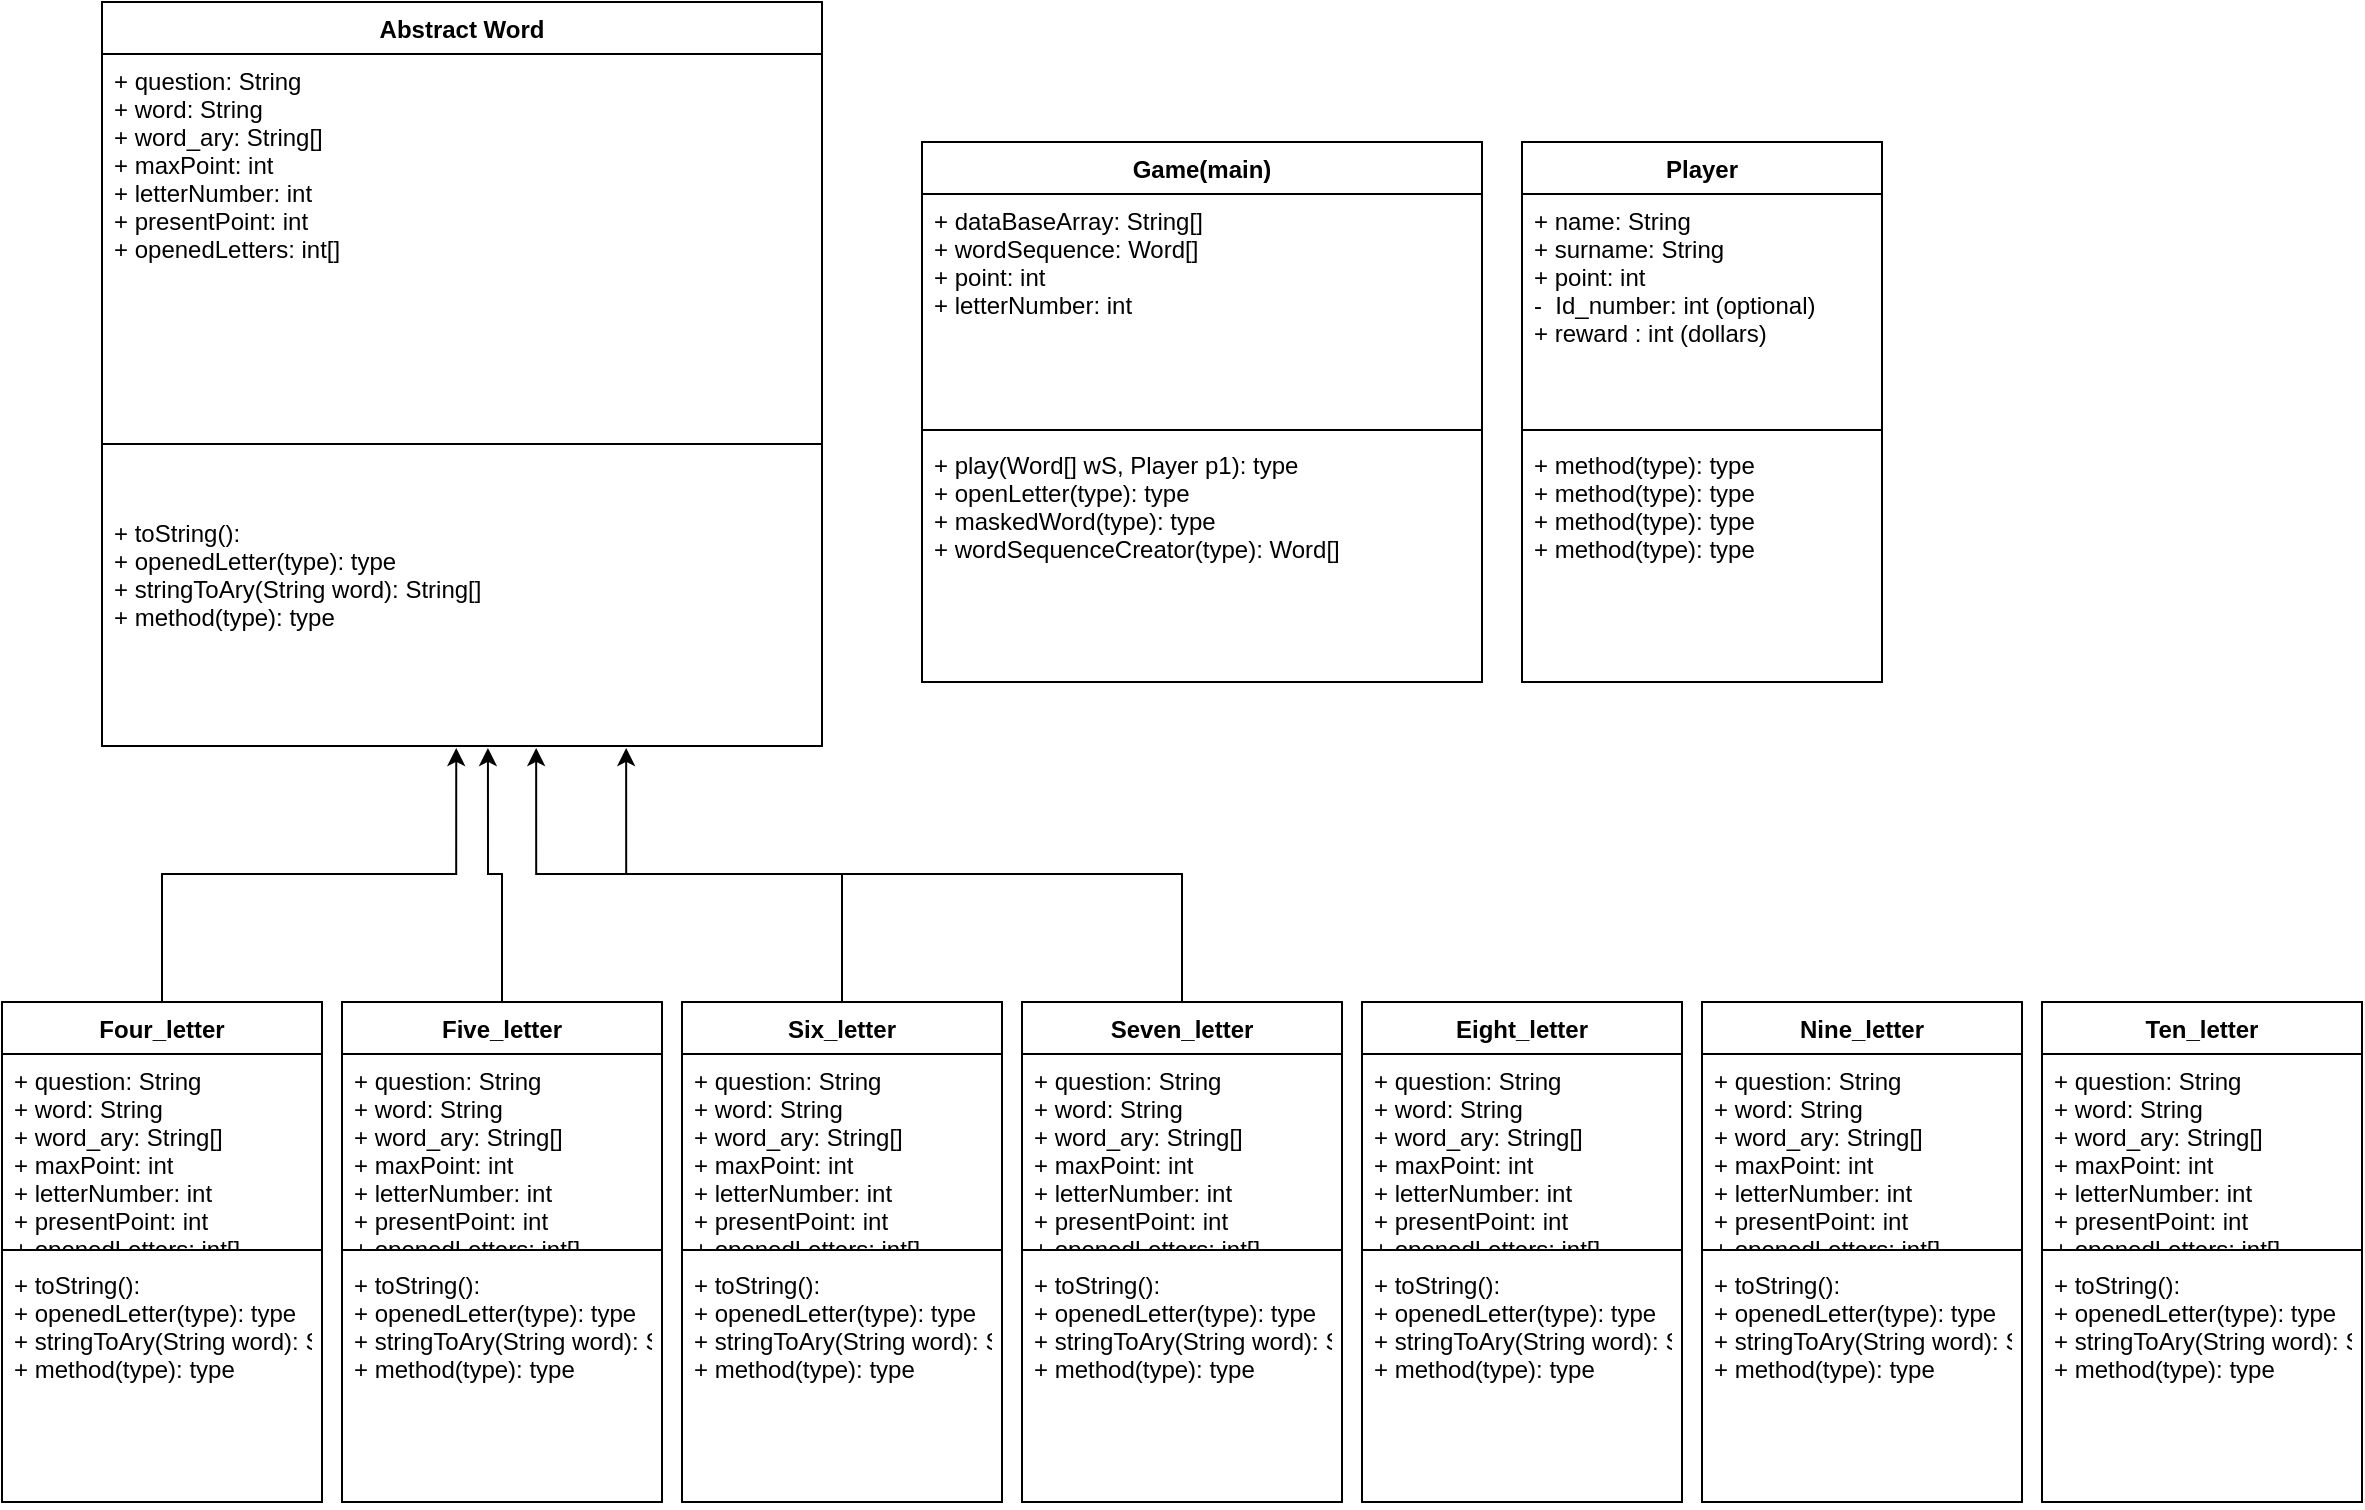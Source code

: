 <mxfile version="20.6.2" type="github">
  <diagram id="G4Ipju4bLF8DtLiGqTVV" name="Sayfa -1">
    <mxGraphModel dx="806" dy="2191" grid="1" gridSize="10" guides="1" tooltips="1" connect="1" arrows="1" fold="1" page="1" pageScale="1" pageWidth="827" pageHeight="1169" math="0" shadow="0">
      <root>
        <mxCell id="0" />
        <mxCell id="1" parent="0" />
        <mxCell id="iX-OTO_NNu1wzyV2xDbR-11" value="Abstract Word" style="swimlane;fontStyle=1;align=center;verticalAlign=top;childLayout=stackLayout;horizontal=1;startSize=26;horizontalStack=0;resizeParent=1;resizeParentMax=0;resizeLast=0;collapsible=1;marginBottom=0;" vertex="1" parent="1">
          <mxGeometry x="80" y="-30" width="360" height="372" as="geometry">
            <mxRectangle x="100" y="40" width="100" height="30" as="alternateBounds" />
          </mxGeometry>
        </mxCell>
        <mxCell id="iX-OTO_NNu1wzyV2xDbR-12" value="+ question: String&#xa;+ word: String&#xa;+ word_ary: String[]&#xa;+ maxPoint: int&#xa;+ letterNumber: int&#xa;+ presentPoint: int&#xa;+ openedLetters: int[]&#xa;" style="text;strokeColor=none;fillColor=none;align=left;verticalAlign=top;spacingLeft=4;spacingRight=4;overflow=hidden;rotatable=0;points=[[0,0.5],[1,0.5]];portConstraint=eastwest;" vertex="1" parent="iX-OTO_NNu1wzyV2xDbR-11">
          <mxGeometry y="26" width="360" height="164" as="geometry" />
        </mxCell>
        <mxCell id="iX-OTO_NNu1wzyV2xDbR-13" value="" style="line;strokeWidth=1;fillColor=none;align=left;verticalAlign=middle;spacingTop=-1;spacingLeft=3;spacingRight=3;rotatable=0;labelPosition=right;points=[];portConstraint=eastwest;strokeColor=inherit;" vertex="1" parent="iX-OTO_NNu1wzyV2xDbR-11">
          <mxGeometry y="190" width="360" height="62" as="geometry" />
        </mxCell>
        <mxCell id="iX-OTO_NNu1wzyV2xDbR-14" value="+ toString(): &#xa;+ openedLetter(type): type&#xa;+ stringToAry(String word): String[]&#xa;+ method(type): type" style="text;strokeColor=none;fillColor=none;align=left;verticalAlign=top;spacingLeft=4;spacingRight=4;overflow=hidden;rotatable=0;points=[[0,0.5],[1,0.5]];portConstraint=eastwest;" vertex="1" parent="iX-OTO_NNu1wzyV2xDbR-11">
          <mxGeometry y="252" width="360" height="120" as="geometry" />
        </mxCell>
        <mxCell id="iX-OTO_NNu1wzyV2xDbR-67" style="edgeStyle=orthogonalEdgeStyle;rounded=0;orthogonalLoop=1;jettySize=auto;html=1;entryX=0.603;entryY=1.008;entryDx=0;entryDy=0;entryPerimeter=0;" edge="1" parent="1" source="iX-OTO_NNu1wzyV2xDbR-20" target="iX-OTO_NNu1wzyV2xDbR-14">
          <mxGeometry relative="1" as="geometry" />
        </mxCell>
        <mxCell id="iX-OTO_NNu1wzyV2xDbR-20" value="Six_letter" style="swimlane;fontStyle=1;align=center;verticalAlign=top;childLayout=stackLayout;horizontal=1;startSize=26;horizontalStack=0;resizeParent=1;resizeParentMax=0;resizeLast=0;collapsible=1;marginBottom=0;" vertex="1" parent="1">
          <mxGeometry x="370" y="470" width="160" height="250" as="geometry">
            <mxRectangle x="230" y="510" width="100" height="30" as="alternateBounds" />
          </mxGeometry>
        </mxCell>
        <mxCell id="iX-OTO_NNu1wzyV2xDbR-21" value="+ question: String&#xa;+ word: String&#xa;+ word_ary: String[]&#xa;+ maxPoint: int&#xa;+ letterNumber: int&#xa;+ presentPoint: int&#xa;+ openedLetters: int[]&#xa;&#xa;&#xa;" style="text;strokeColor=none;fillColor=none;align=left;verticalAlign=top;spacingLeft=4;spacingRight=4;overflow=hidden;rotatable=0;points=[[0,0.5],[1,0.5]];portConstraint=eastwest;" vertex="1" parent="iX-OTO_NNu1wzyV2xDbR-20">
          <mxGeometry y="26" width="160" height="94" as="geometry" />
        </mxCell>
        <mxCell id="iX-OTO_NNu1wzyV2xDbR-22" value="" style="line;strokeWidth=1;fillColor=none;align=left;verticalAlign=middle;spacingTop=-1;spacingLeft=3;spacingRight=3;rotatable=0;labelPosition=right;points=[];portConstraint=eastwest;strokeColor=inherit;" vertex="1" parent="iX-OTO_NNu1wzyV2xDbR-20">
          <mxGeometry y="120" width="160" height="8" as="geometry" />
        </mxCell>
        <mxCell id="iX-OTO_NNu1wzyV2xDbR-23" value="+ toString(): &#xa;+ openedLetter(type): type&#xa;+ stringToAry(String word): String[]&#xa;+ method(type): type" style="text;strokeColor=none;fillColor=none;align=left;verticalAlign=top;spacingLeft=4;spacingRight=4;overflow=hidden;rotatable=0;points=[[0,0.5],[1,0.5]];portConstraint=eastwest;" vertex="1" parent="iX-OTO_NNu1wzyV2xDbR-20">
          <mxGeometry y="128" width="160" height="122" as="geometry" />
        </mxCell>
        <mxCell id="iX-OTO_NNu1wzyV2xDbR-24" value="Game(main)" style="swimlane;fontStyle=1;align=center;verticalAlign=top;childLayout=stackLayout;horizontal=1;startSize=26;horizontalStack=0;resizeParent=1;resizeParentMax=0;resizeLast=0;collapsible=1;marginBottom=0;" vertex="1" parent="1">
          <mxGeometry x="490" y="40" width="280" height="270" as="geometry">
            <mxRectangle x="230" y="510" width="100" height="30" as="alternateBounds" />
          </mxGeometry>
        </mxCell>
        <mxCell id="iX-OTO_NNu1wzyV2xDbR-25" value="+ dataBaseArray: String[]&#xa;+ wordSequence: Word[]&#xa;+ point: int&#xa;+ letterNumber: int" style="text;strokeColor=none;fillColor=none;align=left;verticalAlign=top;spacingLeft=4;spacingRight=4;overflow=hidden;rotatable=0;points=[[0,0.5],[1,0.5]];portConstraint=eastwest;" vertex="1" parent="iX-OTO_NNu1wzyV2xDbR-24">
          <mxGeometry y="26" width="280" height="114" as="geometry" />
        </mxCell>
        <mxCell id="iX-OTO_NNu1wzyV2xDbR-26" value="" style="line;strokeWidth=1;fillColor=none;align=left;verticalAlign=middle;spacingTop=-1;spacingLeft=3;spacingRight=3;rotatable=0;labelPosition=right;points=[];portConstraint=eastwest;strokeColor=inherit;" vertex="1" parent="iX-OTO_NNu1wzyV2xDbR-24">
          <mxGeometry y="140" width="280" height="8" as="geometry" />
        </mxCell>
        <mxCell id="iX-OTO_NNu1wzyV2xDbR-27" value="+ play(Word[] wS, Player p1): type&#xa;+ openLetter(type): type&#xa;+ maskedWord(type): type&#xa;+ wordSequenceCreator(type): Word[]" style="text;strokeColor=none;fillColor=none;align=left;verticalAlign=top;spacingLeft=4;spacingRight=4;overflow=hidden;rotatable=0;points=[[0,0.5],[1,0.5]];portConstraint=eastwest;" vertex="1" parent="iX-OTO_NNu1wzyV2xDbR-24">
          <mxGeometry y="148" width="280" height="122" as="geometry" />
        </mxCell>
        <mxCell id="iX-OTO_NNu1wzyV2xDbR-68" style="edgeStyle=orthogonalEdgeStyle;rounded=0;orthogonalLoop=1;jettySize=auto;html=1;entryX=0.536;entryY=1.008;entryDx=0;entryDy=0;entryPerimeter=0;" edge="1" parent="1" source="iX-OTO_NNu1wzyV2xDbR-28" target="iX-OTO_NNu1wzyV2xDbR-14">
          <mxGeometry relative="1" as="geometry" />
        </mxCell>
        <mxCell id="iX-OTO_NNu1wzyV2xDbR-28" value="Five_letter" style="swimlane;fontStyle=1;align=center;verticalAlign=top;childLayout=stackLayout;horizontal=1;startSize=26;horizontalStack=0;resizeParent=1;resizeParentMax=0;resizeLast=0;collapsible=1;marginBottom=0;" vertex="1" parent="1">
          <mxGeometry x="200" y="470" width="160" height="250" as="geometry">
            <mxRectangle x="230" y="510" width="100" height="30" as="alternateBounds" />
          </mxGeometry>
        </mxCell>
        <mxCell id="iX-OTO_NNu1wzyV2xDbR-29" value="+ question: String&#xa;+ word: String&#xa;+ word_ary: String[]&#xa;+ maxPoint: int&#xa;+ letterNumber: int&#xa;+ presentPoint: int&#xa;+ openedLetters: int[]&#xa;&#xa;&#xa;" style="text;strokeColor=none;fillColor=none;align=left;verticalAlign=top;spacingLeft=4;spacingRight=4;overflow=hidden;rotatable=0;points=[[0,0.5],[1,0.5]];portConstraint=eastwest;" vertex="1" parent="iX-OTO_NNu1wzyV2xDbR-28">
          <mxGeometry y="26" width="160" height="94" as="geometry" />
        </mxCell>
        <mxCell id="iX-OTO_NNu1wzyV2xDbR-30" value="" style="line;strokeWidth=1;fillColor=none;align=left;verticalAlign=middle;spacingTop=-1;spacingLeft=3;spacingRight=3;rotatable=0;labelPosition=right;points=[];portConstraint=eastwest;strokeColor=inherit;" vertex="1" parent="iX-OTO_NNu1wzyV2xDbR-28">
          <mxGeometry y="120" width="160" height="8" as="geometry" />
        </mxCell>
        <mxCell id="iX-OTO_NNu1wzyV2xDbR-31" value="+ toString(): &#xa;+ openedLetter(type): type&#xa;+ stringToAry(String word): String[]&#xa;+ method(type): type" style="text;strokeColor=none;fillColor=none;align=left;verticalAlign=top;spacingLeft=4;spacingRight=4;overflow=hidden;rotatable=0;points=[[0,0.5],[1,0.5]];portConstraint=eastwest;" vertex="1" parent="iX-OTO_NNu1wzyV2xDbR-28">
          <mxGeometry y="128" width="160" height="122" as="geometry" />
        </mxCell>
        <mxCell id="iX-OTO_NNu1wzyV2xDbR-66" style="edgeStyle=orthogonalEdgeStyle;rounded=0;orthogonalLoop=1;jettySize=auto;html=1;entryX=0.492;entryY=1.008;entryDx=0;entryDy=0;entryPerimeter=0;" edge="1" parent="1" source="iX-OTO_NNu1wzyV2xDbR-32" target="iX-OTO_NNu1wzyV2xDbR-14">
          <mxGeometry relative="1" as="geometry" />
        </mxCell>
        <mxCell id="iX-OTO_NNu1wzyV2xDbR-32" value="Four_letter" style="swimlane;fontStyle=1;align=center;verticalAlign=top;childLayout=stackLayout;horizontal=1;startSize=26;horizontalStack=0;resizeParent=1;resizeParentMax=0;resizeLast=0;collapsible=1;marginBottom=0;" vertex="1" parent="1">
          <mxGeometry x="30" y="470" width="160" height="250" as="geometry">
            <mxRectangle x="230" y="510" width="100" height="30" as="alternateBounds" />
          </mxGeometry>
        </mxCell>
        <mxCell id="iX-OTO_NNu1wzyV2xDbR-33" value="+ question: String&#xa;+ word: String&#xa;+ word_ary: String[]&#xa;+ maxPoint: int&#xa;+ letterNumber: int&#xa;+ presentPoint: int&#xa;+ openedLetters: int[]&#xa;&#xa;&#xa;" style="text;strokeColor=none;fillColor=none;align=left;verticalAlign=top;spacingLeft=4;spacingRight=4;overflow=hidden;rotatable=0;points=[[0,0.5],[1,0.5]];portConstraint=eastwest;" vertex="1" parent="iX-OTO_NNu1wzyV2xDbR-32">
          <mxGeometry y="26" width="160" height="94" as="geometry" />
        </mxCell>
        <mxCell id="iX-OTO_NNu1wzyV2xDbR-34" value="" style="line;strokeWidth=1;fillColor=none;align=left;verticalAlign=middle;spacingTop=-1;spacingLeft=3;spacingRight=3;rotatable=0;labelPosition=right;points=[];portConstraint=eastwest;strokeColor=inherit;" vertex="1" parent="iX-OTO_NNu1wzyV2xDbR-32">
          <mxGeometry y="120" width="160" height="8" as="geometry" />
        </mxCell>
        <mxCell id="iX-OTO_NNu1wzyV2xDbR-35" value="+ toString(): &#xa;+ openedLetter(type): type&#xa;+ stringToAry(String word): String[]&#xa;+ method(type): type" style="text;strokeColor=none;fillColor=none;align=left;verticalAlign=top;spacingLeft=4;spacingRight=4;overflow=hidden;rotatable=0;points=[[0,0.5],[1,0.5]];portConstraint=eastwest;" vertex="1" parent="iX-OTO_NNu1wzyV2xDbR-32">
          <mxGeometry y="128" width="160" height="122" as="geometry" />
        </mxCell>
        <mxCell id="iX-OTO_NNu1wzyV2xDbR-36" value="Player" style="swimlane;fontStyle=1;align=center;verticalAlign=top;childLayout=stackLayout;horizontal=1;startSize=26;horizontalStack=0;resizeParent=1;resizeParentMax=0;resizeLast=0;collapsible=1;marginBottom=0;" vertex="1" parent="1">
          <mxGeometry x="790" y="40" width="180" height="270" as="geometry">
            <mxRectangle x="230" y="510" width="100" height="30" as="alternateBounds" />
          </mxGeometry>
        </mxCell>
        <mxCell id="iX-OTO_NNu1wzyV2xDbR-37" value="+ name: String&#xa;+ surname: String&#xa;+ point: int&#xa;-  Id_number: int (optional)&#xa;+ reward : int (dollars)&#xa;" style="text;strokeColor=none;fillColor=none;align=left;verticalAlign=top;spacingLeft=4;spacingRight=4;overflow=hidden;rotatable=0;points=[[0,0.5],[1,0.5]];portConstraint=eastwest;" vertex="1" parent="iX-OTO_NNu1wzyV2xDbR-36">
          <mxGeometry y="26" width="180" height="114" as="geometry" />
        </mxCell>
        <mxCell id="iX-OTO_NNu1wzyV2xDbR-38" value="" style="line;strokeWidth=1;fillColor=none;align=left;verticalAlign=middle;spacingTop=-1;spacingLeft=3;spacingRight=3;rotatable=0;labelPosition=right;points=[];portConstraint=eastwest;strokeColor=inherit;" vertex="1" parent="iX-OTO_NNu1wzyV2xDbR-36">
          <mxGeometry y="140" width="180" height="8" as="geometry" />
        </mxCell>
        <mxCell id="iX-OTO_NNu1wzyV2xDbR-39" value="+ method(type): type&#xa;+ method(type): type&#xa;+ method(type): type&#xa;+ method(type): type" style="text;strokeColor=none;fillColor=none;align=left;verticalAlign=top;spacingLeft=4;spacingRight=4;overflow=hidden;rotatable=0;points=[[0,0.5],[1,0.5]];portConstraint=eastwest;" vertex="1" parent="iX-OTO_NNu1wzyV2xDbR-36">
          <mxGeometry y="148" width="180" height="122" as="geometry" />
        </mxCell>
        <mxCell id="iX-OTO_NNu1wzyV2xDbR-69" style="edgeStyle=orthogonalEdgeStyle;rounded=0;orthogonalLoop=1;jettySize=auto;html=1;entryX=0.728;entryY=1.008;entryDx=0;entryDy=0;entryPerimeter=0;" edge="1" parent="1" source="iX-OTO_NNu1wzyV2xDbR-40" target="iX-OTO_NNu1wzyV2xDbR-14">
          <mxGeometry relative="1" as="geometry" />
        </mxCell>
        <mxCell id="iX-OTO_NNu1wzyV2xDbR-40" value="Seven_letter" style="swimlane;fontStyle=1;align=center;verticalAlign=top;childLayout=stackLayout;horizontal=1;startSize=26;horizontalStack=0;resizeParent=1;resizeParentMax=0;resizeLast=0;collapsible=1;marginBottom=0;" vertex="1" parent="1">
          <mxGeometry x="540" y="470" width="160" height="250" as="geometry">
            <mxRectangle x="230" y="510" width="100" height="30" as="alternateBounds" />
          </mxGeometry>
        </mxCell>
        <mxCell id="iX-OTO_NNu1wzyV2xDbR-41" value="+ question: String&#xa;+ word: String&#xa;+ word_ary: String[]&#xa;+ maxPoint: int&#xa;+ letterNumber: int&#xa;+ presentPoint: int&#xa;+ openedLetters: int[]&#xa;&#xa;&#xa;" style="text;strokeColor=none;fillColor=none;align=left;verticalAlign=top;spacingLeft=4;spacingRight=4;overflow=hidden;rotatable=0;points=[[0,0.5],[1,0.5]];portConstraint=eastwest;" vertex="1" parent="iX-OTO_NNu1wzyV2xDbR-40">
          <mxGeometry y="26" width="160" height="94" as="geometry" />
        </mxCell>
        <mxCell id="iX-OTO_NNu1wzyV2xDbR-42" value="" style="line;strokeWidth=1;fillColor=none;align=left;verticalAlign=middle;spacingTop=-1;spacingLeft=3;spacingRight=3;rotatable=0;labelPosition=right;points=[];portConstraint=eastwest;strokeColor=inherit;" vertex="1" parent="iX-OTO_NNu1wzyV2xDbR-40">
          <mxGeometry y="120" width="160" height="8" as="geometry" />
        </mxCell>
        <mxCell id="iX-OTO_NNu1wzyV2xDbR-43" value="+ toString(): &#xa;+ openedLetter(type): type&#xa;+ stringToAry(String word): String[]&#xa;+ method(type): type" style="text;strokeColor=none;fillColor=none;align=left;verticalAlign=top;spacingLeft=4;spacingRight=4;overflow=hidden;rotatable=0;points=[[0,0.5],[1,0.5]];portConstraint=eastwest;" vertex="1" parent="iX-OTO_NNu1wzyV2xDbR-40">
          <mxGeometry y="128" width="160" height="122" as="geometry" />
        </mxCell>
        <mxCell id="iX-OTO_NNu1wzyV2xDbR-44" value="Eight_letter" style="swimlane;fontStyle=1;align=center;verticalAlign=top;childLayout=stackLayout;horizontal=1;startSize=26;horizontalStack=0;resizeParent=1;resizeParentMax=0;resizeLast=0;collapsible=1;marginBottom=0;" vertex="1" parent="1">
          <mxGeometry x="710" y="470" width="160" height="250" as="geometry">
            <mxRectangle x="230" y="510" width="100" height="30" as="alternateBounds" />
          </mxGeometry>
        </mxCell>
        <mxCell id="iX-OTO_NNu1wzyV2xDbR-45" value="+ question: String&#xa;+ word: String&#xa;+ word_ary: String[]&#xa;+ maxPoint: int&#xa;+ letterNumber: int&#xa;+ presentPoint: int&#xa;+ openedLetters: int[]&#xa;&#xa;&#xa;" style="text;strokeColor=none;fillColor=none;align=left;verticalAlign=top;spacingLeft=4;spacingRight=4;overflow=hidden;rotatable=0;points=[[0,0.5],[1,0.5]];portConstraint=eastwest;" vertex="1" parent="iX-OTO_NNu1wzyV2xDbR-44">
          <mxGeometry y="26" width="160" height="94" as="geometry" />
        </mxCell>
        <mxCell id="iX-OTO_NNu1wzyV2xDbR-46" value="" style="line;strokeWidth=1;fillColor=none;align=left;verticalAlign=middle;spacingTop=-1;spacingLeft=3;spacingRight=3;rotatable=0;labelPosition=right;points=[];portConstraint=eastwest;strokeColor=inherit;" vertex="1" parent="iX-OTO_NNu1wzyV2xDbR-44">
          <mxGeometry y="120" width="160" height="8" as="geometry" />
        </mxCell>
        <mxCell id="iX-OTO_NNu1wzyV2xDbR-47" value="+ toString(): &#xa;+ openedLetter(type): type&#xa;+ stringToAry(String word): String[]&#xa;+ method(type): type" style="text;strokeColor=none;fillColor=none;align=left;verticalAlign=top;spacingLeft=4;spacingRight=4;overflow=hidden;rotatable=0;points=[[0,0.5],[1,0.5]];portConstraint=eastwest;" vertex="1" parent="iX-OTO_NNu1wzyV2xDbR-44">
          <mxGeometry y="128" width="160" height="122" as="geometry" />
        </mxCell>
        <mxCell id="iX-OTO_NNu1wzyV2xDbR-48" value="Nine_letter" style="swimlane;fontStyle=1;align=center;verticalAlign=top;childLayout=stackLayout;horizontal=1;startSize=26;horizontalStack=0;resizeParent=1;resizeParentMax=0;resizeLast=0;collapsible=1;marginBottom=0;" vertex="1" parent="1">
          <mxGeometry x="880" y="470" width="160" height="250" as="geometry">
            <mxRectangle x="230" y="510" width="100" height="30" as="alternateBounds" />
          </mxGeometry>
        </mxCell>
        <mxCell id="iX-OTO_NNu1wzyV2xDbR-49" value="+ question: String&#xa;+ word: String&#xa;+ word_ary: String[]&#xa;+ maxPoint: int&#xa;+ letterNumber: int&#xa;+ presentPoint: int&#xa;+ openedLetters: int[]&#xa;&#xa;&#xa;" style="text;strokeColor=none;fillColor=none;align=left;verticalAlign=top;spacingLeft=4;spacingRight=4;overflow=hidden;rotatable=0;points=[[0,0.5],[1,0.5]];portConstraint=eastwest;" vertex="1" parent="iX-OTO_NNu1wzyV2xDbR-48">
          <mxGeometry y="26" width="160" height="94" as="geometry" />
        </mxCell>
        <mxCell id="iX-OTO_NNu1wzyV2xDbR-50" value="" style="line;strokeWidth=1;fillColor=none;align=left;verticalAlign=middle;spacingTop=-1;spacingLeft=3;spacingRight=3;rotatable=0;labelPosition=right;points=[];portConstraint=eastwest;strokeColor=inherit;" vertex="1" parent="iX-OTO_NNu1wzyV2xDbR-48">
          <mxGeometry y="120" width="160" height="8" as="geometry" />
        </mxCell>
        <mxCell id="iX-OTO_NNu1wzyV2xDbR-51" value="+ toString(): &#xa;+ openedLetter(type): type&#xa;+ stringToAry(String word): String[]&#xa;+ method(type): type" style="text;strokeColor=none;fillColor=none;align=left;verticalAlign=top;spacingLeft=4;spacingRight=4;overflow=hidden;rotatable=0;points=[[0,0.5],[1,0.5]];portConstraint=eastwest;" vertex="1" parent="iX-OTO_NNu1wzyV2xDbR-48">
          <mxGeometry y="128" width="160" height="122" as="geometry" />
        </mxCell>
        <mxCell id="iX-OTO_NNu1wzyV2xDbR-52" value="Ten_letter" style="swimlane;fontStyle=1;align=center;verticalAlign=top;childLayout=stackLayout;horizontal=1;startSize=26;horizontalStack=0;resizeParent=1;resizeParentMax=0;resizeLast=0;collapsible=1;marginBottom=0;" vertex="1" parent="1">
          <mxGeometry x="1050" y="470" width="160" height="250" as="geometry">
            <mxRectangle x="230" y="510" width="100" height="30" as="alternateBounds" />
          </mxGeometry>
        </mxCell>
        <mxCell id="iX-OTO_NNu1wzyV2xDbR-53" value="+ question: String&#xa;+ word: String&#xa;+ word_ary: String[]&#xa;+ maxPoint: int&#xa;+ letterNumber: int&#xa;+ presentPoint: int&#xa;+ openedLetters: int[]&#xa;&#xa;&#xa;" style="text;strokeColor=none;fillColor=none;align=left;verticalAlign=top;spacingLeft=4;spacingRight=4;overflow=hidden;rotatable=0;points=[[0,0.5],[1,0.5]];portConstraint=eastwest;" vertex="1" parent="iX-OTO_NNu1wzyV2xDbR-52">
          <mxGeometry y="26" width="160" height="94" as="geometry" />
        </mxCell>
        <mxCell id="iX-OTO_NNu1wzyV2xDbR-54" value="" style="line;strokeWidth=1;fillColor=none;align=left;verticalAlign=middle;spacingTop=-1;spacingLeft=3;spacingRight=3;rotatable=0;labelPosition=right;points=[];portConstraint=eastwest;strokeColor=inherit;" vertex="1" parent="iX-OTO_NNu1wzyV2xDbR-52">
          <mxGeometry y="120" width="160" height="8" as="geometry" />
        </mxCell>
        <mxCell id="iX-OTO_NNu1wzyV2xDbR-55" value="+ toString(): &#xa;+ openedLetter(type): type&#xa;+ stringToAry(String word): String[]&#xa;+ method(type): type" style="text;strokeColor=none;fillColor=none;align=left;verticalAlign=top;spacingLeft=4;spacingRight=4;overflow=hidden;rotatable=0;points=[[0,0.5],[1,0.5]];portConstraint=eastwest;" vertex="1" parent="iX-OTO_NNu1wzyV2xDbR-52">
          <mxGeometry y="128" width="160" height="122" as="geometry" />
        </mxCell>
      </root>
    </mxGraphModel>
  </diagram>
</mxfile>
